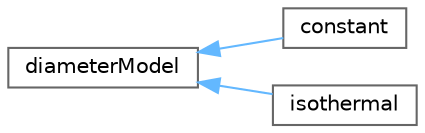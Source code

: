 digraph "Graphical Class Hierarchy"
{
 // LATEX_PDF_SIZE
  bgcolor="transparent";
  edge [fontname=Helvetica,fontsize=10,labelfontname=Helvetica,labelfontsize=10];
  node [fontname=Helvetica,fontsize=10,shape=box,height=0.2,width=0.4];
  rankdir="LR";
  Node0 [id="Node000000",label="diameterModel",height=0.2,width=0.4,color="grey40", fillcolor="white", style="filled",URL="$classFoam_1_1multiphaseEuler_1_1diameterModel.html",tooltip="Abstract base-class for dispersed-phase particle diameter models."];
  Node0 -> Node1 [id="edge4527_Node000000_Node000001",dir="back",color="steelblue1",style="solid",tooltip=" "];
  Node1 [id="Node000001",label="constant",height=0.2,width=0.4,color="grey40", fillcolor="white", style="filled",URL="$classFoam_1_1multiphaseEuler_1_1diameterModels_1_1constant.html",tooltip="Constant dispersed-phase particle diameter model."];
  Node0 -> Node2 [id="edge4528_Node000000_Node000002",dir="back",color="steelblue1",style="solid",tooltip=" "];
  Node2 [id="Node000002",label="isothermal",height=0.2,width=0.4,color="grey40", fillcolor="white", style="filled",URL="$classFoam_1_1multiphaseEuler_1_1diameterModels_1_1isothermal.html",tooltip="Isothermal dispersed-phase particle diameter model."];
}
